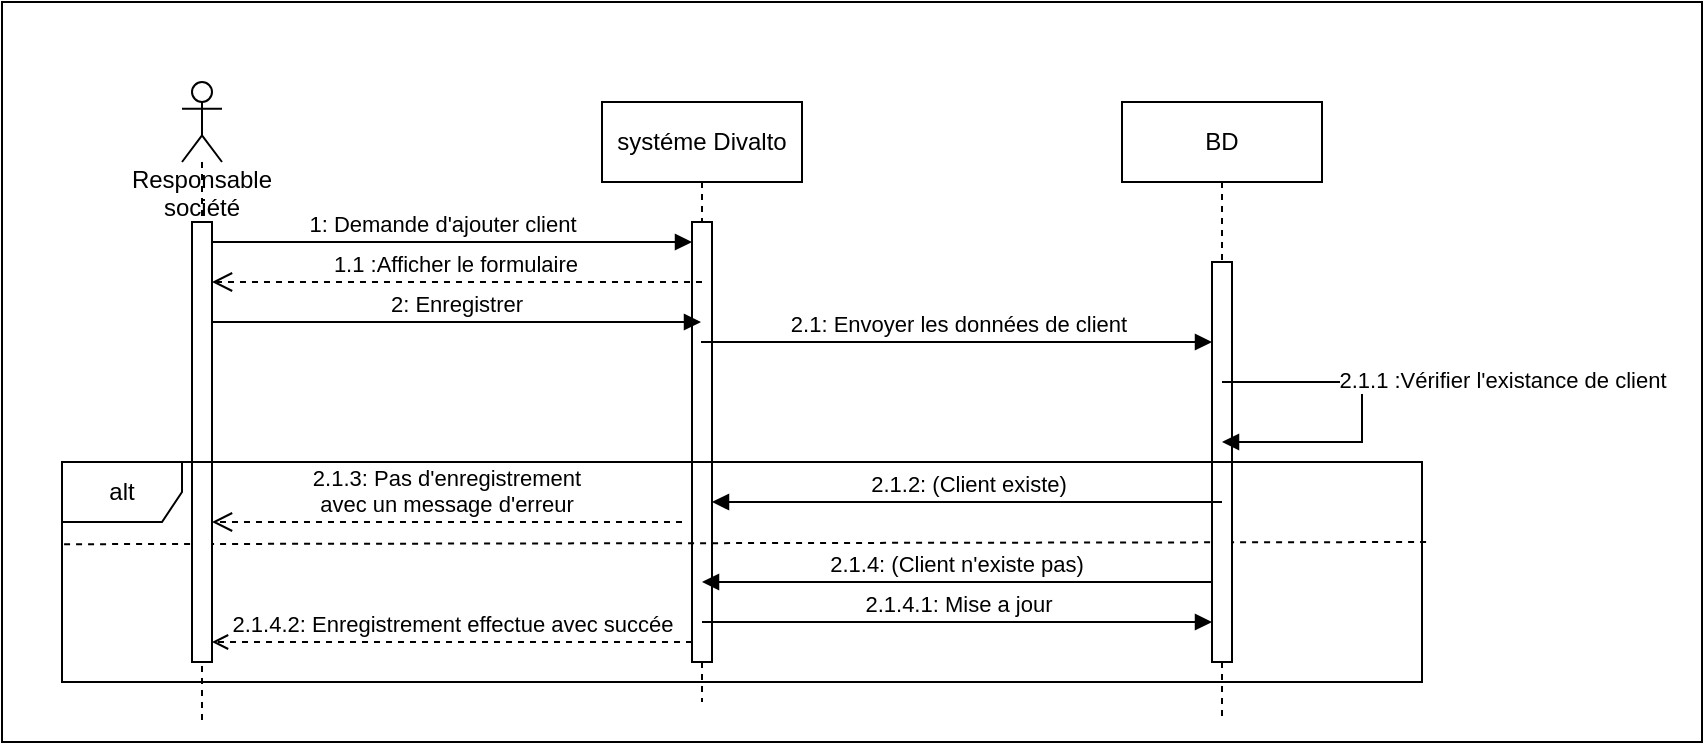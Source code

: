 <mxfile version="21.6.6" type="github">
  <diagram name="Page-1" id="2YBvvXClWsGukQMizWep">
    <mxGraphModel dx="1035" dy="525" grid="1" gridSize="10" guides="1" tooltips="1" connect="1" arrows="1" fold="1" page="1" pageScale="1" pageWidth="850" pageHeight="1100" math="0" shadow="0">
      <root>
        <mxCell id="0" />
        <mxCell id="1" parent="0" />
        <mxCell id="EGwnhdICGH6w91stDEjv-16" value="" style="rounded=0;whiteSpace=wrap;html=1;" vertex="1" parent="1">
          <mxGeometry width="850" height="370" as="geometry" />
        </mxCell>
        <mxCell id="aM9ryv3xv72pqoxQDRHE-5" value="systéme Divalto" style="shape=umlLifeline;perimeter=lifelinePerimeter;whiteSpace=wrap;html=1;container=0;dropTarget=0;collapsible=0;recursiveResize=0;outlineConnect=0;portConstraint=eastwest;newEdgeStyle={&quot;edgeStyle&quot;:&quot;elbowEdgeStyle&quot;,&quot;elbow&quot;:&quot;vertical&quot;,&quot;curved&quot;:0,&quot;rounded&quot;:0};" parent="1" vertex="1">
          <mxGeometry x="300" y="50" width="100" height="300" as="geometry" />
        </mxCell>
        <mxCell id="aM9ryv3xv72pqoxQDRHE-6" value="" style="html=1;points=[];perimeter=orthogonalPerimeter;outlineConnect=0;targetShapes=umlLifeline;portConstraint=eastwest;newEdgeStyle={&quot;edgeStyle&quot;:&quot;elbowEdgeStyle&quot;,&quot;elbow&quot;:&quot;vertical&quot;,&quot;curved&quot;:0,&quot;rounded&quot;:0};" parent="aM9ryv3xv72pqoxQDRHE-5" vertex="1">
          <mxGeometry x="45" y="60" width="10" height="220" as="geometry" />
        </mxCell>
        <mxCell id="aM9ryv3xv72pqoxQDRHE-7" value="1: Demande d&#39;ajouter client" style="html=1;verticalAlign=bottom;endArrow=block;edgeStyle=elbowEdgeStyle;elbow=vertical;curved=0;rounded=0;" parent="1" target="aM9ryv3xv72pqoxQDRHE-6" edge="1">
          <mxGeometry relative="1" as="geometry">
            <mxPoint x="95" y="120" as="sourcePoint" />
            <Array as="points">
              <mxPoint x="180" y="120" />
            </Array>
            <mxPoint as="offset" />
          </mxGeometry>
        </mxCell>
        <mxCell id="aM9ryv3xv72pqoxQDRHE-8" value="" style="html=1;verticalAlign=bottom;endArrow=none;dashed=1;endSize=8;elbow=vertical;rounded=0;entryX=0;entryY=0.455;entryDx=0;entryDy=0;entryPerimeter=0;exitX=1.003;exitY=0.445;exitDx=0;exitDy=0;exitPerimeter=0;endFill=0;" parent="1" edge="1">
          <mxGeometry relative="1" as="geometry">
            <mxPoint x="30" y="271.1" as="targetPoint" />
            <mxPoint x="712.04" y="270.0" as="sourcePoint" />
          </mxGeometry>
        </mxCell>
        <mxCell id="aM9ryv3xv72pqoxQDRHE-9" value="2: Enregistrer" style="html=1;verticalAlign=bottom;endArrow=block;edgeStyle=elbowEdgeStyle;elbow=vertical;curved=0;rounded=0;" parent="1" source="EGwnhdICGH6w91stDEjv-2" target="aM9ryv3xv72pqoxQDRHE-5" edge="1">
          <mxGeometry x="-0.001" relative="1" as="geometry">
            <mxPoint x="175" y="160" as="sourcePoint" />
            <Array as="points">
              <mxPoint x="190" y="160" />
            </Array>
            <mxPoint x="100" y="160" as="targetPoint" />
            <mxPoint as="offset" />
          </mxGeometry>
        </mxCell>
        <mxCell id="EGwnhdICGH6w91stDEjv-3" value="&lt;br&gt;&lt;br&gt;&lt;br&gt;&lt;br&gt;&lt;br&gt;Responsable société" style="shape=umlLifeline;perimeter=lifelinePerimeter;whiteSpace=wrap;html=1;container=1;dropTarget=0;collapsible=0;recursiveResize=0;outlineConnect=0;portConstraint=eastwest;newEdgeStyle={&quot;edgeStyle&quot;:&quot;elbowEdgeStyle&quot;,&quot;elbow&quot;:&quot;vertical&quot;,&quot;curved&quot;:0,&quot;rounded&quot;:0};participant=umlActor;align=center;" vertex="1" parent="1">
          <mxGeometry x="90" y="40" width="20" height="320" as="geometry" />
        </mxCell>
        <mxCell id="EGwnhdICGH6w91stDEjv-2" value="" style="html=1;points=[];perimeter=orthogonalPerimeter;outlineConnect=0;targetShapes=umlLifeline;portConstraint=eastwest;newEdgeStyle={&quot;edgeStyle&quot;:&quot;elbowEdgeStyle&quot;,&quot;elbow&quot;:&quot;vertical&quot;,&quot;curved&quot;:0,&quot;rounded&quot;:0};" vertex="1" parent="EGwnhdICGH6w91stDEjv-3">
          <mxGeometry x="5" y="70" width="10" height="220" as="geometry" />
        </mxCell>
        <mxCell id="EGwnhdICGH6w91stDEjv-4" value="BD" style="shape=umlLifeline;perimeter=lifelinePerimeter;whiteSpace=wrap;html=1;container=0;dropTarget=0;collapsible=0;recursiveResize=0;outlineConnect=0;portConstraint=eastwest;newEdgeStyle={&quot;edgeStyle&quot;:&quot;elbowEdgeStyle&quot;,&quot;elbow&quot;:&quot;vertical&quot;,&quot;curved&quot;:0,&quot;rounded&quot;:0};" vertex="1" parent="1">
          <mxGeometry x="560" y="50" width="100" height="310" as="geometry" />
        </mxCell>
        <mxCell id="EGwnhdICGH6w91stDEjv-5" value="" style="html=1;points=[];perimeter=orthogonalPerimeter;outlineConnect=0;targetShapes=umlLifeline;portConstraint=eastwest;newEdgeStyle={&quot;edgeStyle&quot;:&quot;elbowEdgeStyle&quot;,&quot;elbow&quot;:&quot;vertical&quot;,&quot;curved&quot;:0,&quot;rounded&quot;:0};" vertex="1" parent="EGwnhdICGH6w91stDEjv-4">
          <mxGeometry x="45" y="80" width="10" height="200" as="geometry" />
        </mxCell>
        <mxCell id="EGwnhdICGH6w91stDEjv-6" value="1.1 :Afficher le formulaire&amp;nbsp;" style="html=1;verticalAlign=bottom;endArrow=open;dashed=1;endSize=8;edgeStyle=elbowEdgeStyle;elbow=vertical;curved=0;rounded=0;" edge="1" parent="1" target="EGwnhdICGH6w91stDEjv-2">
          <mxGeometry relative="1" as="geometry">
            <mxPoint x="350" y="139.997" as="sourcePoint" />
            <mxPoint x="110" y="139.997" as="targetPoint" />
          </mxGeometry>
        </mxCell>
        <mxCell id="EGwnhdICGH6w91stDEjv-7" value="2.1: Envoyer les données de client" style="html=1;verticalAlign=bottom;endArrow=block;edgeStyle=elbowEdgeStyle;elbow=vertical;curved=0;rounded=0;" edge="1" parent="1">
          <mxGeometry width="80" relative="1" as="geometry">
            <mxPoint x="349.5" y="170" as="sourcePoint" />
            <mxPoint x="605" y="170" as="targetPoint" />
            <mxPoint as="offset" />
          </mxGeometry>
        </mxCell>
        <mxCell id="EGwnhdICGH6w91stDEjv-9" value="alt" style="shape=umlFrame;whiteSpace=wrap;html=1;pointerEvents=0;" vertex="1" parent="1">
          <mxGeometry x="30" y="230" width="680" height="110" as="geometry" />
        </mxCell>
        <mxCell id="EGwnhdICGH6w91stDEjv-8" value="2.1.1 :Vérifier l&#39;existance de client" style="html=1;verticalAlign=bottom;endArrow=block;edgeStyle=elbowEdgeStyle;elbow=vertical;curved=0;rounded=0;" edge="1" parent="1" source="EGwnhdICGH6w91stDEjv-4" target="EGwnhdICGH6w91stDEjv-4">
          <mxGeometry x="-0.091" y="70" width="80" relative="1" as="geometry">
            <mxPoint x="635" y="185" as="sourcePoint" />
            <mxPoint x="635" y="205" as="targetPoint" />
            <Array as="points">
              <mxPoint x="680" y="190" />
            </Array>
            <mxPoint as="offset" />
          </mxGeometry>
        </mxCell>
        <mxCell id="EGwnhdICGH6w91stDEjv-11" value="2.1.2: (Client existe)" style="html=1;verticalAlign=bottom;endArrow=block;edgeStyle=elbowEdgeStyle;elbow=vertical;curved=0;rounded=0;" edge="1" parent="1" target="aM9ryv3xv72pqoxQDRHE-6">
          <mxGeometry width="80" relative="1" as="geometry">
            <mxPoint x="610" y="250" as="sourcePoint" />
            <mxPoint x="425" y="250" as="targetPoint" />
          </mxGeometry>
        </mxCell>
        <mxCell id="EGwnhdICGH6w91stDEjv-12" value="2.1.3: Pas d&#39;enregistrement &lt;br&gt;avec un message d&#39;erreur" style="html=1;verticalAlign=bottom;endArrow=open;dashed=1;endSize=8;edgeStyle=elbowEdgeStyle;elbow=vertical;curved=0;rounded=0;" edge="1" parent="1" target="EGwnhdICGH6w91stDEjv-2">
          <mxGeometry x="0.004" relative="1" as="geometry">
            <mxPoint x="340" y="260" as="sourcePoint" />
            <mxPoint x="260" y="260" as="targetPoint" />
            <mxPoint as="offset" />
          </mxGeometry>
        </mxCell>
        <mxCell id="EGwnhdICGH6w91stDEjv-13" value="2.1.4: (Client n&#39;existe pas)" style="html=1;verticalAlign=bottom;endArrow=block;edgeStyle=elbowEdgeStyle;elbow=vertical;curved=0;rounded=0;" edge="1" parent="1">
          <mxGeometry x="0.004" width="80" relative="1" as="geometry">
            <mxPoint x="605" y="290" as="sourcePoint" />
            <mxPoint x="350" y="290" as="targetPoint" />
            <mxPoint as="offset" />
          </mxGeometry>
        </mxCell>
        <mxCell id="EGwnhdICGH6w91stDEjv-14" value="2.1.4.1: Mise a jour" style="html=1;verticalAlign=bottom;endArrow=block;edgeStyle=elbowEdgeStyle;elbow=vertical;curved=0;rounded=0;" edge="1" parent="1" target="EGwnhdICGH6w91stDEjv-5">
          <mxGeometry width="80" relative="1" as="geometry">
            <mxPoint x="350" y="310" as="sourcePoint" />
            <mxPoint x="440" y="310" as="targetPoint" />
          </mxGeometry>
        </mxCell>
        <mxCell id="EGwnhdICGH6w91stDEjv-15" value="2.1.4.2: Enregistrement effectue avec succée" style="html=1;verticalAlign=bottom;endArrow=open;edgeStyle=elbowEdgeStyle;elbow=vertical;curved=0;rounded=0;dashed=1;endFill=0;" edge="1" parent="1" source="aM9ryv3xv72pqoxQDRHE-6">
          <mxGeometry width="80" relative="1" as="geometry">
            <mxPoint x="340" y="320" as="sourcePoint" />
            <mxPoint x="105" y="320" as="targetPoint" />
          </mxGeometry>
        </mxCell>
      </root>
    </mxGraphModel>
  </diagram>
</mxfile>
